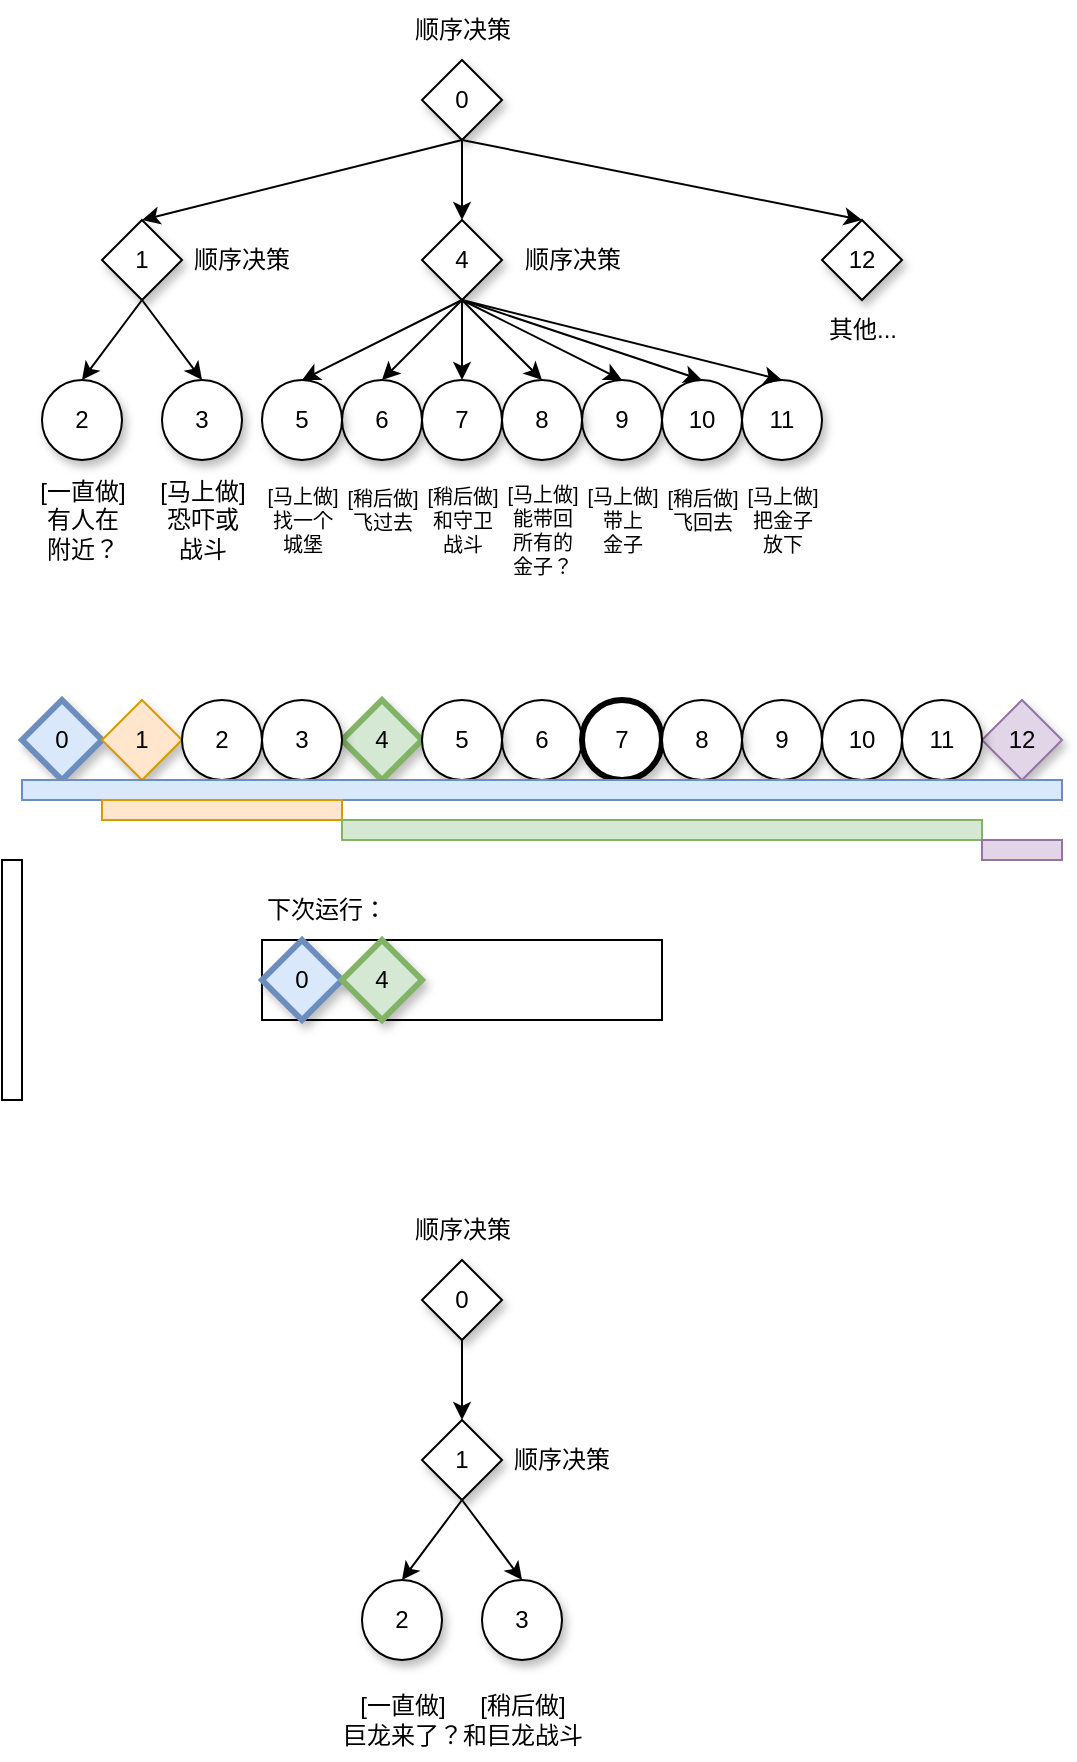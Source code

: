 <mxfile version="26.0.10">
  <diagram name="第 1 页" id="vUlN-p0JuBHu4H8eshn-">
    <mxGraphModel dx="679" dy="435" grid="1" gridSize="10" guides="1" tooltips="1" connect="1" arrows="1" fold="1" page="1" pageScale="1" pageWidth="827" pageHeight="1169" math="0" shadow="0">
      <root>
        <mxCell id="0" />
        <mxCell id="1" parent="0" />
        <mxCell id="c8u9CUwiMSIZt50U76ma-6" value="" style="rounded=0;whiteSpace=wrap;html=1;fillColor=none;" vertex="1" parent="1">
          <mxGeometry x="240" y="560" width="200" height="40" as="geometry" />
        </mxCell>
        <mxCell id="F161tVvBFEbwXO0ZhcAf-1" value="0" style="rhombus;whiteSpace=wrap;html=1;shadow=1;" parent="1" vertex="1">
          <mxGeometry x="320" y="120" width="40" height="40" as="geometry" />
        </mxCell>
        <mxCell id="F161tVvBFEbwXO0ZhcAf-2" value="9" style="ellipse;whiteSpace=wrap;html=1;aspect=fixed;shadow=1;" parent="1" vertex="1">
          <mxGeometry x="400" y="280" width="40" height="40" as="geometry" />
        </mxCell>
        <mxCell id="F161tVvBFEbwXO0ZhcAf-3" value="4" style="rhombus;whiteSpace=wrap;html=1;shadow=1;" parent="1" vertex="1">
          <mxGeometry x="320" y="200" width="40" height="40" as="geometry" />
        </mxCell>
        <mxCell id="F161tVvBFEbwXO0ZhcAf-4" value="1" style="rhombus;whiteSpace=wrap;html=1;shadow=1;" parent="1" vertex="1">
          <mxGeometry x="160" y="200" width="40" height="40" as="geometry" />
        </mxCell>
        <mxCell id="F161tVvBFEbwXO0ZhcAf-5" value="12" style="rhombus;whiteSpace=wrap;html=1;shadow=1;" parent="1" vertex="1">
          <mxGeometry x="520" y="200" width="40" height="40" as="geometry" />
        </mxCell>
        <mxCell id="F161tVvBFEbwXO0ZhcAf-6" value="10" style="ellipse;whiteSpace=wrap;html=1;aspect=fixed;shadow=1;" parent="1" vertex="1">
          <mxGeometry x="440" y="280" width="40" height="40" as="geometry" />
        </mxCell>
        <mxCell id="F161tVvBFEbwXO0ZhcAf-7" value="11" style="ellipse;whiteSpace=wrap;html=1;aspect=fixed;shadow=1;" parent="1" vertex="1">
          <mxGeometry x="480" y="280" width="40" height="40" as="geometry" />
        </mxCell>
        <mxCell id="F161tVvBFEbwXO0ZhcAf-8" value="6" style="ellipse;whiteSpace=wrap;html=1;aspect=fixed;shadow=1;" parent="1" vertex="1">
          <mxGeometry x="280" y="280" width="40" height="40" as="geometry" />
        </mxCell>
        <mxCell id="F161tVvBFEbwXO0ZhcAf-9" value="7" style="ellipse;whiteSpace=wrap;html=1;aspect=fixed;shadow=1;" parent="1" vertex="1">
          <mxGeometry x="320" y="280" width="40" height="40" as="geometry" />
        </mxCell>
        <mxCell id="F161tVvBFEbwXO0ZhcAf-10" value="8" style="ellipse;whiteSpace=wrap;html=1;aspect=fixed;shadow=1;" parent="1" vertex="1">
          <mxGeometry x="360" y="280" width="40" height="40" as="geometry" />
        </mxCell>
        <mxCell id="F161tVvBFEbwXO0ZhcAf-11" value="2" style="ellipse;whiteSpace=wrap;html=1;aspect=fixed;shadow=1;" parent="1" vertex="1">
          <mxGeometry x="130" y="280" width="40" height="40" as="geometry" />
        </mxCell>
        <mxCell id="F161tVvBFEbwXO0ZhcAf-12" value="3" style="ellipse;whiteSpace=wrap;html=1;aspect=fixed;shadow=1;" parent="1" vertex="1">
          <mxGeometry x="190" y="280" width="40" height="40" as="geometry" />
        </mxCell>
        <mxCell id="F161tVvBFEbwXO0ZhcAf-13" value="5" style="ellipse;whiteSpace=wrap;html=1;aspect=fixed;shadow=1;" parent="1" vertex="1">
          <mxGeometry x="240" y="280" width="40" height="40" as="geometry" />
        </mxCell>
        <mxCell id="F161tVvBFEbwXO0ZhcAf-15" value="" style="endArrow=classic;html=1;rounded=0;exitX=0.5;exitY=1;exitDx=0;exitDy=0;entryX=0.5;entryY=0;entryDx=0;entryDy=0;" parent="1" source="F161tVvBFEbwXO0ZhcAf-4" target="F161tVvBFEbwXO0ZhcAf-11" edge="1">
          <mxGeometry width="50" height="50" relative="1" as="geometry">
            <mxPoint x="250" y="220" as="sourcePoint" />
            <mxPoint x="300" y="170" as="targetPoint" />
          </mxGeometry>
        </mxCell>
        <mxCell id="F161tVvBFEbwXO0ZhcAf-16" value="" style="endArrow=classic;html=1;rounded=0;exitX=0.5;exitY=1;exitDx=0;exitDy=0;entryX=0.5;entryY=0;entryDx=0;entryDy=0;" parent="1" source="F161tVvBFEbwXO0ZhcAf-4" target="F161tVvBFEbwXO0ZhcAf-12" edge="1">
          <mxGeometry width="50" height="50" relative="1" as="geometry">
            <mxPoint x="60" y="260" as="sourcePoint" />
            <mxPoint x="110" y="210" as="targetPoint" />
          </mxGeometry>
        </mxCell>
        <mxCell id="F161tVvBFEbwXO0ZhcAf-17" value="" style="endArrow=classic;html=1;rounded=0;exitX=0.5;exitY=1;exitDx=0;exitDy=0;entryX=0.5;entryY=0;entryDx=0;entryDy=0;" parent="1" source="F161tVvBFEbwXO0ZhcAf-1" target="F161tVvBFEbwXO0ZhcAf-4" edge="1">
          <mxGeometry width="50" height="50" relative="1" as="geometry">
            <mxPoint x="240" y="260" as="sourcePoint" />
            <mxPoint x="290" y="210" as="targetPoint" />
          </mxGeometry>
        </mxCell>
        <mxCell id="F161tVvBFEbwXO0ZhcAf-18" value="" style="endArrow=classic;html=1;rounded=0;" parent="1" target="F161tVvBFEbwXO0ZhcAf-3" edge="1">
          <mxGeometry width="50" height="50" relative="1" as="geometry">
            <mxPoint x="340" y="160" as="sourcePoint" />
            <mxPoint x="460" y="160" as="targetPoint" />
          </mxGeometry>
        </mxCell>
        <mxCell id="F161tVvBFEbwXO0ZhcAf-19" value="" style="endArrow=classic;html=1;rounded=0;entryX=0.5;entryY=0;entryDx=0;entryDy=0;" parent="1" target="F161tVvBFEbwXO0ZhcAf-5" edge="1">
          <mxGeometry width="50" height="50" relative="1" as="geometry">
            <mxPoint x="340" y="160" as="sourcePoint" />
            <mxPoint x="440" y="150" as="targetPoint" />
          </mxGeometry>
        </mxCell>
        <mxCell id="F161tVvBFEbwXO0ZhcAf-20" value="" style="endArrow=classic;html=1;rounded=0;exitX=0.5;exitY=1;exitDx=0;exitDy=0;entryX=0.5;entryY=0;entryDx=0;entryDy=0;" parent="1" source="F161tVvBFEbwXO0ZhcAf-3" target="F161tVvBFEbwXO0ZhcAf-13" edge="1">
          <mxGeometry width="50" height="50" relative="1" as="geometry">
            <mxPoint x="380" y="270" as="sourcePoint" />
            <mxPoint x="430" y="220" as="targetPoint" />
          </mxGeometry>
        </mxCell>
        <mxCell id="F161tVvBFEbwXO0ZhcAf-21" value="" style="endArrow=classic;html=1;rounded=0;exitX=0.5;exitY=1;exitDx=0;exitDy=0;entryX=0.5;entryY=0;entryDx=0;entryDy=0;" parent="1" source="F161tVvBFEbwXO0ZhcAf-3" target="F161tVvBFEbwXO0ZhcAf-8" edge="1">
          <mxGeometry width="50" height="50" relative="1" as="geometry">
            <mxPoint x="350" y="250" as="sourcePoint" />
            <mxPoint x="270" y="290" as="targetPoint" />
          </mxGeometry>
        </mxCell>
        <mxCell id="F161tVvBFEbwXO0ZhcAf-22" value="" style="endArrow=classic;html=1;rounded=0;exitX=0.5;exitY=1;exitDx=0;exitDy=0;" parent="1" source="F161tVvBFEbwXO0ZhcAf-3" target="F161tVvBFEbwXO0ZhcAf-9" edge="1">
          <mxGeometry width="50" height="50" relative="1" as="geometry">
            <mxPoint x="340" y="240" as="sourcePoint" />
            <mxPoint x="280" y="300" as="targetPoint" />
          </mxGeometry>
        </mxCell>
        <mxCell id="F161tVvBFEbwXO0ZhcAf-23" value="" style="endArrow=classic;html=1;rounded=0;entryX=0.5;entryY=0;entryDx=0;entryDy=0;exitX=0.5;exitY=1;exitDx=0;exitDy=0;" parent="1" source="F161tVvBFEbwXO0ZhcAf-3" target="F161tVvBFEbwXO0ZhcAf-10" edge="1">
          <mxGeometry width="50" height="50" relative="1" as="geometry">
            <mxPoint x="330" y="240" as="sourcePoint" />
            <mxPoint x="290" y="310" as="targetPoint" />
          </mxGeometry>
        </mxCell>
        <mxCell id="F161tVvBFEbwXO0ZhcAf-24" value="" style="endArrow=classic;html=1;rounded=0;entryX=0.5;entryY=0;entryDx=0;entryDy=0;exitX=0.5;exitY=1;exitDx=0;exitDy=0;" parent="1" source="F161tVvBFEbwXO0ZhcAf-3" target="F161tVvBFEbwXO0ZhcAf-2" edge="1">
          <mxGeometry width="50" height="50" relative="1" as="geometry">
            <mxPoint x="380" y="240" as="sourcePoint" />
            <mxPoint x="300" y="320" as="targetPoint" />
          </mxGeometry>
        </mxCell>
        <mxCell id="F161tVvBFEbwXO0ZhcAf-25" value="" style="endArrow=classic;html=1;rounded=0;entryX=0.5;entryY=0;entryDx=0;entryDy=0;exitX=0.5;exitY=1;exitDx=0;exitDy=0;" parent="1" source="F161tVvBFEbwXO0ZhcAf-3" target="F161tVvBFEbwXO0ZhcAf-6" edge="1">
          <mxGeometry width="50" height="50" relative="1" as="geometry">
            <mxPoint x="370" y="240" as="sourcePoint" />
            <mxPoint x="430" y="200" as="targetPoint" />
          </mxGeometry>
        </mxCell>
        <mxCell id="F161tVvBFEbwXO0ZhcAf-26" value="" style="endArrow=classic;html=1;rounded=0;entryX=0.5;entryY=0;entryDx=0;entryDy=0;" parent="1" target="F161tVvBFEbwXO0ZhcAf-7" edge="1">
          <mxGeometry width="50" height="50" relative="1" as="geometry">
            <mxPoint x="340" y="240" as="sourcePoint" />
            <mxPoint x="450" y="210" as="targetPoint" />
          </mxGeometry>
        </mxCell>
        <mxCell id="F161tVvBFEbwXO0ZhcAf-27" value="顺序决策" style="text;html=1;align=center;verticalAlign=middle;resizable=0;points=[];autosize=1;strokeColor=none;fillColor=none;" parent="1" vertex="1">
          <mxGeometry x="305" y="90" width="70" height="30" as="geometry" />
        </mxCell>
        <mxCell id="F161tVvBFEbwXO0ZhcAf-28" value="顺序决策" style="text;html=1;align=center;verticalAlign=middle;whiteSpace=wrap;rounded=0;" parent="1" vertex="1">
          <mxGeometry x="200" y="205" width="60" height="30" as="geometry" />
        </mxCell>
        <mxCell id="F161tVvBFEbwXO0ZhcAf-29" value="顺序决策" style="text;html=1;align=center;verticalAlign=middle;resizable=0;points=[];autosize=1;strokeColor=none;fillColor=none;" parent="1" vertex="1">
          <mxGeometry x="360" y="205" width="70" height="30" as="geometry" />
        </mxCell>
        <mxCell id="F161tVvBFEbwXO0ZhcAf-30" value="其他..." style="text;html=1;align=center;verticalAlign=middle;resizable=0;points=[];autosize=1;strokeColor=none;fillColor=none;" parent="1" vertex="1">
          <mxGeometry x="510" y="240" width="60" height="30" as="geometry" />
        </mxCell>
        <mxCell id="F161tVvBFEbwXO0ZhcAf-31" value="[一直做]&lt;div&gt;有人在&lt;/div&gt;&lt;div&gt;附近？&lt;/div&gt;" style="text;html=1;align=center;verticalAlign=middle;resizable=0;points=[];autosize=1;strokeColor=none;fillColor=none;" parent="1" vertex="1">
          <mxGeometry x="115" y="320" width="70" height="60" as="geometry" />
        </mxCell>
        <mxCell id="F161tVvBFEbwXO0ZhcAf-32" value="[马上做]&lt;div&gt;恐吓或&lt;/div&gt;&lt;div&gt;战斗&lt;/div&gt;" style="text;html=1;align=center;verticalAlign=middle;resizable=0;points=[];autosize=1;strokeColor=none;fillColor=none;" parent="1" vertex="1">
          <mxGeometry x="175" y="320" width="70" height="60" as="geometry" />
        </mxCell>
        <mxCell id="F161tVvBFEbwXO0ZhcAf-33" value="[马上做]&lt;div&gt;找一个&lt;/div&gt;&lt;div&gt;城堡&lt;/div&gt;" style="text;html=1;align=center;verticalAlign=middle;resizable=0;points=[];autosize=1;strokeColor=none;fillColor=none;fontSize=10;" parent="1" vertex="1">
          <mxGeometry x="230" y="325" width="60" height="50" as="geometry" />
        </mxCell>
        <mxCell id="F161tVvBFEbwXO0ZhcAf-34" value="[稍后做]&lt;div&gt;飞过去&lt;/div&gt;" style="text;html=1;align=center;verticalAlign=middle;resizable=0;points=[];autosize=1;strokeColor=none;fillColor=none;fontSize=10;" parent="1" vertex="1">
          <mxGeometry x="270" y="325" width="60" height="40" as="geometry" />
        </mxCell>
        <mxCell id="F161tVvBFEbwXO0ZhcAf-35" value="[稍后做]&lt;div&gt;和守卫&lt;/div&gt;&lt;div&gt;战斗&lt;/div&gt;" style="text;html=1;align=center;verticalAlign=middle;resizable=0;points=[];autosize=1;strokeColor=none;fillColor=none;fontSize=10;" parent="1" vertex="1">
          <mxGeometry x="310" y="325" width="60" height="50" as="geometry" />
        </mxCell>
        <mxCell id="F161tVvBFEbwXO0ZhcAf-36" value="[马上做]&lt;div&gt;能带回&lt;/div&gt;&lt;div&gt;所有的&lt;/div&gt;&lt;div&gt;金子？&lt;/div&gt;" style="text;html=1;align=center;verticalAlign=middle;resizable=0;points=[];autosize=1;strokeColor=none;fillColor=none;fontSize=10;" parent="1" vertex="1">
          <mxGeometry x="350" y="325" width="60" height="60" as="geometry" />
        </mxCell>
        <mxCell id="F161tVvBFEbwXO0ZhcAf-37" value="[马上做]&lt;div&gt;带上&lt;/div&gt;&lt;div&gt;金子&lt;/div&gt;" style="text;html=1;align=center;verticalAlign=middle;resizable=0;points=[];autosize=1;strokeColor=none;fillColor=none;fontSize=10;" parent="1" vertex="1">
          <mxGeometry x="390" y="325" width="60" height="50" as="geometry" />
        </mxCell>
        <mxCell id="F161tVvBFEbwXO0ZhcAf-38" value="[稍后做]&lt;div&gt;飞回去&lt;/div&gt;" style="text;html=1;align=center;verticalAlign=middle;resizable=0;points=[];autosize=1;strokeColor=none;fillColor=none;fontSize=10;" parent="1" vertex="1">
          <mxGeometry x="430" y="325" width="60" height="40" as="geometry" />
        </mxCell>
        <mxCell id="F161tVvBFEbwXO0ZhcAf-39" value="[马上做]&lt;div&gt;把金子&lt;/div&gt;&lt;div&gt;放下&lt;/div&gt;" style="text;html=1;align=center;verticalAlign=middle;resizable=0;points=[];autosize=1;strokeColor=none;fillColor=none;fontSize=10;" parent="1" vertex="1">
          <mxGeometry x="470" y="325" width="60" height="50" as="geometry" />
        </mxCell>
        <mxCell id="F161tVvBFEbwXO0ZhcAf-40" value="0" style="rhombus;whiteSpace=wrap;html=1;shadow=1;fillColor=#dae8fc;strokeColor=#6c8ebf;strokeWidth=3;" parent="1" vertex="1">
          <mxGeometry x="120" y="440" width="40" height="40" as="geometry" />
        </mxCell>
        <mxCell id="F161tVvBFEbwXO0ZhcAf-41" value="9" style="ellipse;whiteSpace=wrap;html=1;aspect=fixed;shadow=1;" parent="1" vertex="1">
          <mxGeometry x="480" y="440" width="40" height="40" as="geometry" />
        </mxCell>
        <mxCell id="F161tVvBFEbwXO0ZhcAf-42" value="4" style="rhombus;whiteSpace=wrap;html=1;shadow=1;fillColor=#d5e8d4;strokeColor=#82b366;strokeWidth=3;" parent="1" vertex="1">
          <mxGeometry x="280" y="440" width="40" height="40" as="geometry" />
        </mxCell>
        <mxCell id="F161tVvBFEbwXO0ZhcAf-43" value="1" style="rhombus;whiteSpace=wrap;html=1;shadow=1;fillColor=#ffe6cc;strokeColor=#d79b00;strokeWidth=1;" parent="1" vertex="1">
          <mxGeometry x="160" y="440" width="40" height="40" as="geometry" />
        </mxCell>
        <mxCell id="F161tVvBFEbwXO0ZhcAf-44" value="12" style="rhombus;whiteSpace=wrap;html=1;shadow=1;fillColor=#e1d5e7;strokeColor=#9673a6;" parent="1" vertex="1">
          <mxGeometry x="600" y="440" width="40" height="40" as="geometry" />
        </mxCell>
        <mxCell id="F161tVvBFEbwXO0ZhcAf-45" value="10" style="ellipse;whiteSpace=wrap;html=1;aspect=fixed;shadow=1;" parent="1" vertex="1">
          <mxGeometry x="520" y="440" width="40" height="40" as="geometry" />
        </mxCell>
        <mxCell id="F161tVvBFEbwXO0ZhcAf-46" value="11" style="ellipse;whiteSpace=wrap;html=1;aspect=fixed;shadow=1;" parent="1" vertex="1">
          <mxGeometry x="560" y="440" width="40" height="40" as="geometry" />
        </mxCell>
        <mxCell id="F161tVvBFEbwXO0ZhcAf-47" value="6" style="ellipse;whiteSpace=wrap;html=1;aspect=fixed;shadow=1;strokeWidth=1;" parent="1" vertex="1">
          <mxGeometry x="360" y="440" width="40" height="40" as="geometry" />
        </mxCell>
        <mxCell id="F161tVvBFEbwXO0ZhcAf-48" value="7" style="ellipse;whiteSpace=wrap;html=1;aspect=fixed;shadow=1;strokeWidth=3;" parent="1" vertex="1">
          <mxGeometry x="400" y="440" width="40" height="40" as="geometry" />
        </mxCell>
        <mxCell id="F161tVvBFEbwXO0ZhcAf-49" value="8" style="ellipse;whiteSpace=wrap;html=1;aspect=fixed;shadow=1;" parent="1" vertex="1">
          <mxGeometry x="440" y="440" width="40" height="40" as="geometry" />
        </mxCell>
        <mxCell id="F161tVvBFEbwXO0ZhcAf-50" value="2" style="ellipse;whiteSpace=wrap;html=1;aspect=fixed;shadow=1;strokeWidth=1;" parent="1" vertex="1">
          <mxGeometry x="200" y="440" width="40" height="40" as="geometry" />
        </mxCell>
        <mxCell id="F161tVvBFEbwXO0ZhcAf-51" value="3" style="ellipse;whiteSpace=wrap;html=1;aspect=fixed;shadow=1;" parent="1" vertex="1">
          <mxGeometry x="240" y="440" width="40" height="40" as="geometry" />
        </mxCell>
        <mxCell id="F161tVvBFEbwXO0ZhcAf-52" value="5" style="ellipse;whiteSpace=wrap;html=1;aspect=fixed;shadow=1;strokeWidth=1;" parent="1" vertex="1">
          <mxGeometry x="320" y="440" width="40" height="40" as="geometry" />
        </mxCell>
        <mxCell id="F161tVvBFEbwXO0ZhcAf-78" value="" style="rounded=0;whiteSpace=wrap;html=1;fillColor=#dae8fc;strokeColor=#6c8ebf;" parent="1" vertex="1">
          <mxGeometry x="120" y="480" width="520" height="10" as="geometry" />
        </mxCell>
        <mxCell id="F161tVvBFEbwXO0ZhcAf-79" value="" style="rounded=0;whiteSpace=wrap;html=1;fillColor=#ffe6cc;strokeColor=#d79b00;" parent="1" vertex="1">
          <mxGeometry x="160" y="490" width="120" height="10" as="geometry" />
        </mxCell>
        <mxCell id="F161tVvBFEbwXO0ZhcAf-80" value="" style="rounded=0;whiteSpace=wrap;html=1;fillColor=#d5e8d4;strokeColor=#82b366;" parent="1" vertex="1">
          <mxGeometry x="280" y="500" width="320" height="10" as="geometry" />
        </mxCell>
        <mxCell id="F161tVvBFEbwXO0ZhcAf-81" value="" style="rounded=0;whiteSpace=wrap;html=1;fillColor=#e1d5e7;strokeColor=#9673a6;" parent="1" vertex="1">
          <mxGeometry x="600" y="510" width="40" height="10" as="geometry" />
        </mxCell>
        <mxCell id="c8u9CUwiMSIZt50U76ma-1" value="" style="rounded=0;whiteSpace=wrap;html=1;" vertex="1" parent="1">
          <mxGeometry x="110" y="520" width="10" height="120" as="geometry" />
        </mxCell>
        <mxCell id="c8u9CUwiMSIZt50U76ma-2" value="0" style="rhombus;whiteSpace=wrap;html=1;shadow=1;fillColor=#dae8fc;strokeColor=#6c8ebf;strokeWidth=3;" vertex="1" parent="1">
          <mxGeometry x="240" y="560" width="40" height="40" as="geometry" />
        </mxCell>
        <mxCell id="c8u9CUwiMSIZt50U76ma-4" value="4" style="rhombus;whiteSpace=wrap;html=1;shadow=1;fillColor=#d5e8d4;strokeColor=#82b366;strokeWidth=3;" vertex="1" parent="1">
          <mxGeometry x="280" y="560" width="40" height="40" as="geometry" />
        </mxCell>
        <mxCell id="c8u9CUwiMSIZt50U76ma-7" value="下次运行：" style="text;html=1;align=center;verticalAlign=middle;whiteSpace=wrap;rounded=0;" vertex="1" parent="1">
          <mxGeometry x="225" y="530" width="95" height="30" as="geometry" />
        </mxCell>
        <mxCell id="c8u9CUwiMSIZt50U76ma-9" value="0" style="rhombus;whiteSpace=wrap;html=1;shadow=1;" vertex="1" parent="1">
          <mxGeometry x="320" y="720" width="40" height="40" as="geometry" />
        </mxCell>
        <mxCell id="c8u9CUwiMSIZt50U76ma-12" value="1" style="rhombus;whiteSpace=wrap;html=1;shadow=1;" vertex="1" parent="1">
          <mxGeometry x="320" y="800" width="40" height="40" as="geometry" />
        </mxCell>
        <mxCell id="c8u9CUwiMSIZt50U76ma-19" value="2" style="ellipse;whiteSpace=wrap;html=1;aspect=fixed;shadow=1;" vertex="1" parent="1">
          <mxGeometry x="290" y="880" width="40" height="40" as="geometry" />
        </mxCell>
        <mxCell id="c8u9CUwiMSIZt50U76ma-20" value="3" style="ellipse;whiteSpace=wrap;html=1;aspect=fixed;shadow=1;" vertex="1" parent="1">
          <mxGeometry x="350" y="880" width="40" height="40" as="geometry" />
        </mxCell>
        <mxCell id="c8u9CUwiMSIZt50U76ma-22" value="" style="endArrow=classic;html=1;rounded=0;exitX=0.5;exitY=1;exitDx=0;exitDy=0;entryX=0.5;entryY=0;entryDx=0;entryDy=0;" edge="1" parent="1" source="c8u9CUwiMSIZt50U76ma-12" target="c8u9CUwiMSIZt50U76ma-19">
          <mxGeometry width="50" height="50" relative="1" as="geometry">
            <mxPoint x="250" y="820" as="sourcePoint" />
            <mxPoint x="300" y="770" as="targetPoint" />
          </mxGeometry>
        </mxCell>
        <mxCell id="c8u9CUwiMSIZt50U76ma-23" value="" style="endArrow=classic;html=1;rounded=0;exitX=0.5;exitY=1;exitDx=0;exitDy=0;entryX=0.5;entryY=0;entryDx=0;entryDy=0;" edge="1" parent="1" source="c8u9CUwiMSIZt50U76ma-12" target="c8u9CUwiMSIZt50U76ma-20">
          <mxGeometry width="50" height="50" relative="1" as="geometry">
            <mxPoint x="60" y="860" as="sourcePoint" />
            <mxPoint x="110" y="810" as="targetPoint" />
          </mxGeometry>
        </mxCell>
        <mxCell id="c8u9CUwiMSIZt50U76ma-24" value="" style="endArrow=classic;html=1;rounded=0;exitX=0.5;exitY=1;exitDx=0;exitDy=0;entryX=0.5;entryY=0;entryDx=0;entryDy=0;" edge="1" parent="1" source="c8u9CUwiMSIZt50U76ma-9" target="c8u9CUwiMSIZt50U76ma-12">
          <mxGeometry width="50" height="50" relative="1" as="geometry">
            <mxPoint x="240" y="860" as="sourcePoint" />
            <mxPoint x="290" y="810" as="targetPoint" />
          </mxGeometry>
        </mxCell>
        <mxCell id="c8u9CUwiMSIZt50U76ma-34" value="顺序决策" style="text;html=1;align=center;verticalAlign=middle;resizable=0;points=[];autosize=1;strokeColor=none;fillColor=none;" vertex="1" parent="1">
          <mxGeometry x="305" y="690" width="70" height="30" as="geometry" />
        </mxCell>
        <mxCell id="c8u9CUwiMSIZt50U76ma-35" value="顺序决策" style="text;html=1;align=center;verticalAlign=middle;whiteSpace=wrap;rounded=0;" vertex="1" parent="1">
          <mxGeometry x="360" y="805" width="60" height="30" as="geometry" />
        </mxCell>
        <mxCell id="c8u9CUwiMSIZt50U76ma-38" value="[一直做]&lt;div&gt;巨龙来了？&lt;/div&gt;" style="text;html=1;align=center;verticalAlign=middle;resizable=0;points=[];autosize=1;strokeColor=none;fillColor=none;" vertex="1" parent="1">
          <mxGeometry x="270" y="930" width="80" height="40" as="geometry" />
        </mxCell>
        <mxCell id="c8u9CUwiMSIZt50U76ma-39" value="[稍后做]&lt;div&gt;和巨龙战斗&lt;/div&gt;" style="text;html=1;align=center;verticalAlign=middle;resizable=0;points=[];autosize=1;strokeColor=none;fillColor=none;" vertex="1" parent="1">
          <mxGeometry x="330" y="930" width="80" height="40" as="geometry" />
        </mxCell>
      </root>
    </mxGraphModel>
  </diagram>
</mxfile>
